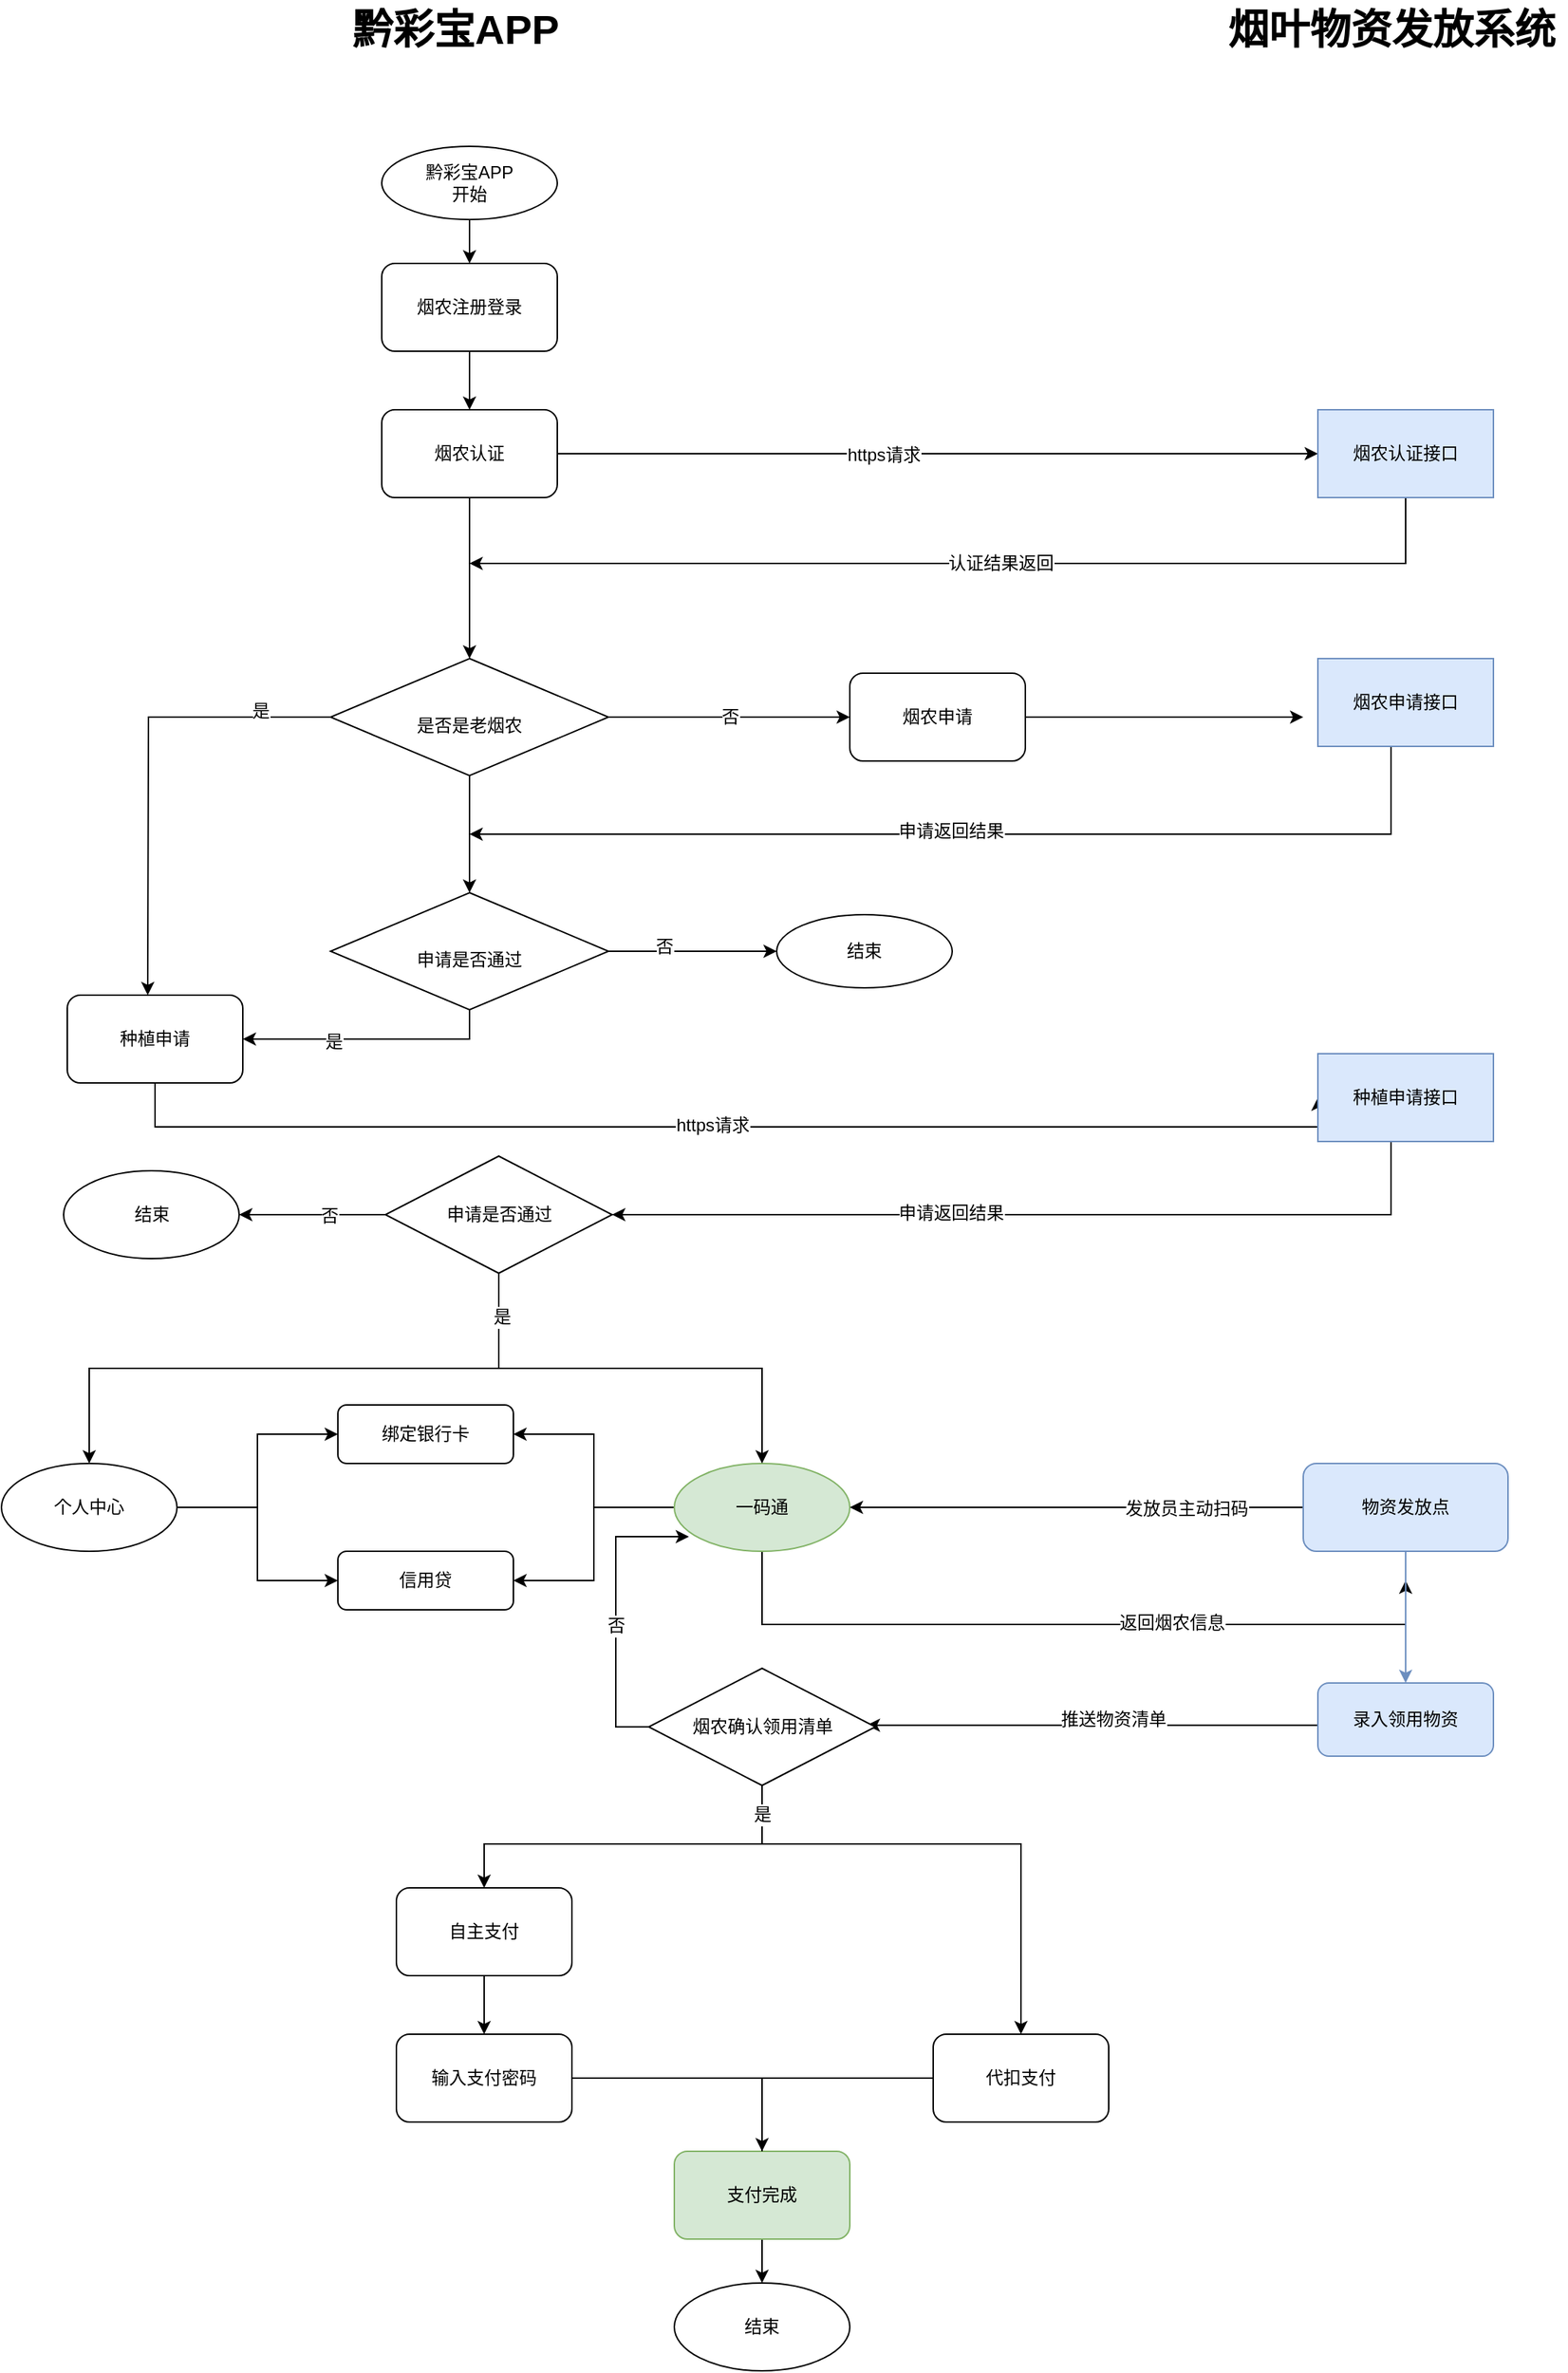 <mxfile version="15.8.2" type="github">
  <diagram id="MXhL_ZPksuKvxgmQYvZs" name="Page-1">
    <mxGraphModel dx="3454" dy="1889" grid="1" gridSize="10" guides="1" tooltips="1" connect="1" arrows="1" fold="1" page="1" pageScale="1" pageWidth="400" pageHeight="1700" math="0" shadow="0">
      <root>
        <mxCell id="0" />
        <mxCell id="1" parent="0" />
        <mxCell id="VtNJsF8LmNqBL-XvD5dC-116" style="edgeStyle=orthogonalEdgeStyle;rounded=0;orthogonalLoop=1;jettySize=auto;html=1;exitX=0.5;exitY=1;exitDx=0;exitDy=0;entryX=0.5;entryY=0;entryDx=0;entryDy=0;fontSize=12;" edge="1" parent="1" source="VtNJsF8LmNqBL-XvD5dC-1" target="VtNJsF8LmNqBL-XvD5dC-22">
          <mxGeometry relative="1" as="geometry" />
        </mxCell>
        <mxCell id="VtNJsF8LmNqBL-XvD5dC-1" value="烟农注册登录" style="rounded=1;whiteSpace=wrap;html=1;" vertex="1" parent="1">
          <mxGeometry x="330" y="200" width="120" height="60" as="geometry" />
        </mxCell>
        <mxCell id="VtNJsF8LmNqBL-XvD5dC-147" style="edgeStyle=orthogonalEdgeStyle;rounded=0;orthogonalLoop=1;jettySize=auto;html=1;fontSize=12;entryX=0;entryY=0.5;entryDx=0;entryDy=0;" edge="1" parent="1" source="VtNJsF8LmNqBL-XvD5dC-3" target="VtNJsF8LmNqBL-XvD5dC-143">
          <mxGeometry relative="1" as="geometry">
            <mxPoint x="175" y="800" as="targetPoint" />
            <Array as="points">
              <mxPoint x="175" y="790" />
              <mxPoint x="970" y="790" />
            </Array>
          </mxGeometry>
        </mxCell>
        <mxCell id="VtNJsF8LmNqBL-XvD5dC-148" value="https请求" style="edgeLabel;html=1;align=center;verticalAlign=middle;resizable=0;points=[];fontSize=12;" vertex="1" connectable="0" parent="VtNJsF8LmNqBL-XvD5dC-147">
          <mxGeometry x="-0.027" y="1" relative="1" as="geometry">
            <mxPoint as="offset" />
          </mxGeometry>
        </mxCell>
        <mxCell id="VtNJsF8LmNqBL-XvD5dC-3" value="种植申请" style="rounded=1;whiteSpace=wrap;html=1;" vertex="1" parent="1">
          <mxGeometry x="115" y="700" width="120" height="60" as="geometry" />
        </mxCell>
        <mxCell id="VtNJsF8LmNqBL-XvD5dC-99" style="edgeStyle=orthogonalEdgeStyle;rounded=0;orthogonalLoop=1;jettySize=auto;html=1;exitX=0.5;exitY=1;exitDx=0;exitDy=0;fontSize=12;" edge="1" parent="1" source="VtNJsF8LmNqBL-XvD5dC-22" target="VtNJsF8LmNqBL-XvD5dC-94">
          <mxGeometry relative="1" as="geometry" />
        </mxCell>
        <mxCell id="VtNJsF8LmNqBL-XvD5dC-120" style="edgeStyle=orthogonalEdgeStyle;rounded=0;orthogonalLoop=1;jettySize=auto;html=1;fontSize=12;" edge="1" parent="1" source="VtNJsF8LmNqBL-XvD5dC-22" target="VtNJsF8LmNqBL-XvD5dC-121">
          <mxGeometry relative="1" as="geometry">
            <mxPoint x="910" y="330" as="targetPoint" />
          </mxGeometry>
        </mxCell>
        <mxCell id="VtNJsF8LmNqBL-XvD5dC-122" value="https请求" style="edgeLabel;html=1;align=center;verticalAlign=middle;resizable=0;points=[];fontSize=12;" vertex="1" connectable="0" parent="VtNJsF8LmNqBL-XvD5dC-120">
          <mxGeometry x="-0.142" y="-1" relative="1" as="geometry">
            <mxPoint as="offset" />
          </mxGeometry>
        </mxCell>
        <mxCell id="VtNJsF8LmNqBL-XvD5dC-22" value="烟农认证" style="rounded=1;whiteSpace=wrap;html=1;align=center;" vertex="1" parent="1">
          <mxGeometry x="330" y="300" width="120" height="60" as="geometry" />
        </mxCell>
        <mxCell id="VtNJsF8LmNqBL-XvD5dC-166" style="edgeStyle=orthogonalEdgeStyle;rounded=0;orthogonalLoop=1;jettySize=auto;html=1;fontSize=12;" edge="1" parent="1" source="VtNJsF8LmNqBL-XvD5dC-31">
          <mxGeometry relative="1" as="geometry">
            <mxPoint x="1030" y="1100" as="targetPoint" />
            <Array as="points">
              <mxPoint x="590" y="1130" />
              <mxPoint x="1030" y="1130" />
            </Array>
          </mxGeometry>
        </mxCell>
        <mxCell id="VtNJsF8LmNqBL-XvD5dC-167" value="返回烟农信息" style="edgeLabel;html=1;align=center;verticalAlign=middle;resizable=0;points=[];fontSize=12;" vertex="1" connectable="0" parent="VtNJsF8LmNqBL-XvD5dC-166">
          <mxGeometry x="0.268" y="1" relative="1" as="geometry">
            <mxPoint as="offset" />
          </mxGeometry>
        </mxCell>
        <mxCell id="VtNJsF8LmNqBL-XvD5dC-172" style="edgeStyle=orthogonalEdgeStyle;rounded=0;orthogonalLoop=1;jettySize=auto;html=1;exitX=0;exitY=0.5;exitDx=0;exitDy=0;fontSize=12;" edge="1" parent="1" source="VtNJsF8LmNqBL-XvD5dC-31" target="VtNJsF8LmNqBL-XvD5dC-35">
          <mxGeometry relative="1" as="geometry" />
        </mxCell>
        <mxCell id="VtNJsF8LmNqBL-XvD5dC-173" style="edgeStyle=orthogonalEdgeStyle;rounded=0;orthogonalLoop=1;jettySize=auto;html=1;exitX=0;exitY=0.5;exitDx=0;exitDy=0;fontSize=12;" edge="1" parent="1" source="VtNJsF8LmNqBL-XvD5dC-31" target="VtNJsF8LmNqBL-XvD5dC-33">
          <mxGeometry relative="1" as="geometry" />
        </mxCell>
        <mxCell id="VtNJsF8LmNqBL-XvD5dC-31" value="一码通" style="ellipse;whiteSpace=wrap;html=1;rounded=1;fillColor=#d5e8d4;strokeColor=#82b366;" vertex="1" parent="1">
          <mxGeometry x="530" y="1020" width="120" height="60" as="geometry" />
        </mxCell>
        <mxCell id="VtNJsF8LmNqBL-XvD5dC-33" value="信用贷" style="whiteSpace=wrap;html=1;rounded=1;" vertex="1" parent="1">
          <mxGeometry x="300" y="1080" width="120" height="40" as="geometry" />
        </mxCell>
        <mxCell id="VtNJsF8LmNqBL-XvD5dC-35" value="绑定银行卡" style="whiteSpace=wrap;html=1;rounded=1;" vertex="1" parent="1">
          <mxGeometry x="300" y="980" width="120" height="40" as="geometry" />
        </mxCell>
        <mxCell id="VtNJsF8LmNqBL-XvD5dC-174" style="edgeStyle=orthogonalEdgeStyle;rounded=0;orthogonalLoop=1;jettySize=auto;html=1;exitX=1;exitY=0.5;exitDx=0;exitDy=0;fontSize=12;" edge="1" parent="1" source="VtNJsF8LmNqBL-XvD5dC-40" target="VtNJsF8LmNqBL-XvD5dC-35">
          <mxGeometry relative="1" as="geometry" />
        </mxCell>
        <mxCell id="VtNJsF8LmNqBL-XvD5dC-175" style="edgeStyle=orthogonalEdgeStyle;rounded=0;orthogonalLoop=1;jettySize=auto;html=1;exitX=1;exitY=0.5;exitDx=0;exitDy=0;fontSize=12;" edge="1" parent="1" source="VtNJsF8LmNqBL-XvD5dC-40" target="VtNJsF8LmNqBL-XvD5dC-33">
          <mxGeometry relative="1" as="geometry" />
        </mxCell>
        <mxCell id="VtNJsF8LmNqBL-XvD5dC-40" value="个人中心" style="ellipse;whiteSpace=wrap;html=1;rounded=1;" vertex="1" parent="1">
          <mxGeometry x="70" y="1020" width="120" height="60" as="geometry" />
        </mxCell>
        <mxCell id="VtNJsF8LmNqBL-XvD5dC-164" style="edgeStyle=orthogonalEdgeStyle;rounded=0;orthogonalLoop=1;jettySize=auto;html=1;entryX=1;entryY=0.5;entryDx=0;entryDy=0;fontSize=12;" edge="1" parent="1" source="VtNJsF8LmNqBL-XvD5dC-49" target="VtNJsF8LmNqBL-XvD5dC-31">
          <mxGeometry relative="1" as="geometry" />
        </mxCell>
        <mxCell id="VtNJsF8LmNqBL-XvD5dC-165" value="发放员主动扫码" style="edgeLabel;html=1;align=center;verticalAlign=middle;resizable=0;points=[];fontSize=12;" vertex="1" connectable="0" parent="VtNJsF8LmNqBL-XvD5dC-164">
          <mxGeometry x="-0.485" y="1" relative="1" as="geometry">
            <mxPoint as="offset" />
          </mxGeometry>
        </mxCell>
        <mxCell id="VtNJsF8LmNqBL-XvD5dC-168" style="edgeStyle=orthogonalEdgeStyle;rounded=0;orthogonalLoop=1;jettySize=auto;html=1;entryX=0.5;entryY=0;entryDx=0;entryDy=0;fontSize=12;fillColor=#dae8fc;strokeColor=#6c8ebf;" edge="1" parent="1" source="VtNJsF8LmNqBL-XvD5dC-49" target="VtNJsF8LmNqBL-XvD5dC-52">
          <mxGeometry relative="1" as="geometry" />
        </mxCell>
        <mxCell id="VtNJsF8LmNqBL-XvD5dC-49" value="物资发放点" style="rounded=1;whiteSpace=wrap;html=1;fillColor=#dae8fc;strokeColor=#6c8ebf;" vertex="1" parent="1">
          <mxGeometry x="960" y="1020" width="140" height="60" as="geometry" />
        </mxCell>
        <mxCell id="VtNJsF8LmNqBL-XvD5dC-169" style="edgeStyle=orthogonalEdgeStyle;rounded=0;orthogonalLoop=1;jettySize=auto;html=1;entryX=0.962;entryY=0.486;entryDx=0;entryDy=0;fontSize=12;entryPerimeter=0;" edge="1" parent="1" target="VtNJsF8LmNqBL-XvD5dC-171">
          <mxGeometry relative="1" as="geometry">
            <mxPoint x="970" y="1180" as="sourcePoint" />
            <mxPoint x="667.5" y="1245" as="targetPoint" />
            <Array as="points">
              <mxPoint x="1030" y="1180" />
              <mxPoint x="1030" y="1199" />
            </Array>
          </mxGeometry>
        </mxCell>
        <mxCell id="VtNJsF8LmNqBL-XvD5dC-170" value="推送物资清单" style="edgeLabel;html=1;align=center;verticalAlign=middle;resizable=0;points=[];fontSize=12;" vertex="1" connectable="0" parent="VtNJsF8LmNqBL-XvD5dC-169">
          <mxGeometry x="-0.516" y="2" relative="1" as="geometry">
            <mxPoint x="-171" y="-6" as="offset" />
          </mxGeometry>
        </mxCell>
        <mxCell id="VtNJsF8LmNqBL-XvD5dC-52" value="录入领用物资" style="whiteSpace=wrap;html=1;rounded=1;fillColor=#dae8fc;strokeColor=#6c8ebf;" vertex="1" parent="1">
          <mxGeometry x="970" y="1170" width="120" height="50" as="geometry" />
        </mxCell>
        <mxCell id="VtNJsF8LmNqBL-XvD5dC-69" value="" style="edgeStyle=orthogonalEdgeStyle;rounded=0;orthogonalLoop=1;jettySize=auto;html=1;" edge="1" parent="1" source="VtNJsF8LmNqBL-XvD5dC-62" target="VtNJsF8LmNqBL-XvD5dC-68">
          <mxGeometry relative="1" as="geometry" />
        </mxCell>
        <mxCell id="VtNJsF8LmNqBL-XvD5dC-62" value="自主支付" style="whiteSpace=wrap;html=1;rounded=1;" vertex="1" parent="1">
          <mxGeometry x="340" y="1310" width="120" height="60" as="geometry" />
        </mxCell>
        <mxCell id="VtNJsF8LmNqBL-XvD5dC-188" style="edgeStyle=orthogonalEdgeStyle;rounded=0;orthogonalLoop=1;jettySize=auto;html=1;fontSize=12;startArrow=none;" edge="1" parent="1" source="VtNJsF8LmNqBL-XvD5dC-66" target="VtNJsF8LmNqBL-XvD5dC-192">
          <mxGeometry relative="1" as="geometry">
            <mxPoint x="590" y="1600" as="targetPoint" />
          </mxGeometry>
        </mxCell>
        <mxCell id="VtNJsF8LmNqBL-XvD5dC-64" value="代扣支付" style="whiteSpace=wrap;html=1;rounded=1;" vertex="1" parent="1">
          <mxGeometry x="707" y="1410" width="120" height="60" as="geometry" />
        </mxCell>
        <mxCell id="VtNJsF8LmNqBL-XvD5dC-70" style="edgeStyle=orthogonalEdgeStyle;rounded=0;orthogonalLoop=1;jettySize=auto;html=1;exitX=1;exitY=0.5;exitDx=0;exitDy=0;" edge="1" parent="1" source="VtNJsF8LmNqBL-XvD5dC-68" target="VtNJsF8LmNqBL-XvD5dC-66">
          <mxGeometry relative="1" as="geometry" />
        </mxCell>
        <mxCell id="VtNJsF8LmNqBL-XvD5dC-68" value="输入支付密码" style="whiteSpace=wrap;html=1;rounded=1;" vertex="1" parent="1">
          <mxGeometry x="340" y="1410" width="120" height="60" as="geometry" />
        </mxCell>
        <mxCell id="VtNJsF8LmNqBL-XvD5dC-87" value="黔彩宝APP" style="text;html=1;resizable=0;autosize=1;align=center;verticalAlign=middle;points=[];fillColor=none;strokeColor=none;rounded=0;fontStyle=1;fontSize=28;" vertex="1" parent="1">
          <mxGeometry x="300" y="20" width="160" height="40" as="geometry" />
        </mxCell>
        <mxCell id="VtNJsF8LmNqBL-XvD5dC-134" style="edgeStyle=orthogonalEdgeStyle;rounded=0;orthogonalLoop=1;jettySize=auto;html=1;entryX=0.5;entryY=0;entryDx=0;entryDy=0;fontSize=12;" edge="1" parent="1" source="VtNJsF8LmNqBL-XvD5dC-94" target="VtNJsF8LmNqBL-XvD5dC-133">
          <mxGeometry relative="1" as="geometry" />
        </mxCell>
        <mxCell id="VtNJsF8LmNqBL-XvD5dC-135" style="edgeStyle=orthogonalEdgeStyle;rounded=0;orthogonalLoop=1;jettySize=auto;html=1;fontSize=12;" edge="1" parent="1" source="VtNJsF8LmNqBL-XvD5dC-94">
          <mxGeometry relative="1" as="geometry">
            <mxPoint x="170" y="700" as="targetPoint" />
          </mxGeometry>
        </mxCell>
        <mxCell id="VtNJsF8LmNqBL-XvD5dC-136" value="是" style="edgeLabel;html=1;align=center;verticalAlign=middle;resizable=0;points=[];fontSize=12;" vertex="1" connectable="0" parent="VtNJsF8LmNqBL-XvD5dC-135">
          <mxGeometry x="-0.695" y="-4" relative="1" as="geometry">
            <mxPoint as="offset" />
          </mxGeometry>
        </mxCell>
        <mxCell id="VtNJsF8LmNqBL-XvD5dC-94" value="&lt;font style=&quot;font-size: 12px&quot;&gt;是否是老烟农&lt;/font&gt;" style="rhombus;whiteSpace=wrap;html=1;fontSize=28;align=center;" vertex="1" parent="1">
          <mxGeometry x="295" y="470" width="190" height="80" as="geometry" />
        </mxCell>
        <mxCell id="VtNJsF8LmNqBL-XvD5dC-126" style="edgeStyle=orthogonalEdgeStyle;rounded=0;orthogonalLoop=1;jettySize=auto;html=1;fontSize=12;" edge="1" parent="1" source="VtNJsF8LmNqBL-XvD5dC-104">
          <mxGeometry relative="1" as="geometry">
            <mxPoint x="960" y="510" as="targetPoint" />
          </mxGeometry>
        </mxCell>
        <mxCell id="VtNJsF8LmNqBL-XvD5dC-104" value="烟农申请" style="rounded=1;whiteSpace=wrap;html=1;fontSize=12;align=center;" vertex="1" parent="1">
          <mxGeometry x="650" y="480" width="120" height="60" as="geometry" />
        </mxCell>
        <mxCell id="VtNJsF8LmNqBL-XvD5dC-112" value="" style="endArrow=classic;html=1;rounded=0;fontSize=12;" edge="1" parent="1" source="VtNJsF8LmNqBL-XvD5dC-94" target="VtNJsF8LmNqBL-XvD5dC-104">
          <mxGeometry relative="1" as="geometry">
            <mxPoint x="410" y="570" as="sourcePoint" />
            <mxPoint x="510" y="570" as="targetPoint" />
          </mxGeometry>
        </mxCell>
        <mxCell id="VtNJsF8LmNqBL-XvD5dC-113" value="否" style="edgeLabel;resizable=0;html=1;align=center;verticalAlign=middle;fontSize=12;" connectable="0" vertex="1" parent="VtNJsF8LmNqBL-XvD5dC-112">
          <mxGeometry relative="1" as="geometry" />
        </mxCell>
        <mxCell id="VtNJsF8LmNqBL-XvD5dC-119" value="烟叶物资发放系统" style="text;html=1;resizable=0;autosize=1;align=center;verticalAlign=middle;points=[];fillColor=none;strokeColor=none;rounded=0;fontStyle=1;fontSize=28;" vertex="1" parent="1">
          <mxGeometry x="900" y="20" width="240" height="40" as="geometry" />
        </mxCell>
        <mxCell id="VtNJsF8LmNqBL-XvD5dC-124" style="edgeStyle=orthogonalEdgeStyle;rounded=0;orthogonalLoop=1;jettySize=auto;html=1;fontSize=12;" edge="1" parent="1" source="VtNJsF8LmNqBL-XvD5dC-121">
          <mxGeometry relative="1" as="geometry">
            <mxPoint x="390" y="405" as="targetPoint" />
            <Array as="points">
              <mxPoint x="950" y="405" />
              <mxPoint x="910" y="405" />
            </Array>
          </mxGeometry>
        </mxCell>
        <mxCell id="VtNJsF8LmNqBL-XvD5dC-125" value="认证结果返回" style="edgeLabel;html=1;align=center;verticalAlign=middle;resizable=0;points=[];fontSize=12;" vertex="1" connectable="0" parent="VtNJsF8LmNqBL-XvD5dC-124">
          <mxGeometry x="-0.06" relative="1" as="geometry">
            <mxPoint as="offset" />
          </mxGeometry>
        </mxCell>
        <mxCell id="VtNJsF8LmNqBL-XvD5dC-121" value="烟农认证接口" style="rounded=0;whiteSpace=wrap;html=1;fontSize=12;align=center;fillColor=#dae8fc;strokeColor=#6c8ebf;" vertex="1" parent="1">
          <mxGeometry x="970" y="300" width="120" height="60" as="geometry" />
        </mxCell>
        <mxCell id="VtNJsF8LmNqBL-XvD5dC-128" style="edgeStyle=orthogonalEdgeStyle;rounded=0;orthogonalLoop=1;jettySize=auto;html=1;fontSize=12;" edge="1" parent="1" source="VtNJsF8LmNqBL-XvD5dC-127">
          <mxGeometry relative="1" as="geometry">
            <mxPoint x="390" y="590" as="targetPoint" />
            <Array as="points">
              <mxPoint x="1020" y="590" />
            </Array>
          </mxGeometry>
        </mxCell>
        <mxCell id="VtNJsF8LmNqBL-XvD5dC-129" value="申请返回结果" style="edgeLabel;html=1;align=center;verticalAlign=middle;resizable=0;points=[];fontSize=12;" vertex="1" connectable="0" parent="VtNJsF8LmNqBL-XvD5dC-128">
          <mxGeometry x="0.048" y="-2" relative="1" as="geometry">
            <mxPoint as="offset" />
          </mxGeometry>
        </mxCell>
        <mxCell id="VtNJsF8LmNqBL-XvD5dC-127" value="烟农申请接口" style="rounded=0;whiteSpace=wrap;html=1;fontSize=12;align=center;fillColor=#dae8fc;strokeColor=#6c8ebf;" vertex="1" parent="1">
          <mxGeometry x="970" y="470" width="120" height="60" as="geometry" />
        </mxCell>
        <mxCell id="VtNJsF8LmNqBL-XvD5dC-131" style="edgeStyle=orthogonalEdgeStyle;rounded=0;orthogonalLoop=1;jettySize=auto;html=1;entryX=0.5;entryY=0;entryDx=0;entryDy=0;fontSize=12;" edge="1" parent="1" source="VtNJsF8LmNqBL-XvD5dC-130" target="VtNJsF8LmNqBL-XvD5dC-1">
          <mxGeometry relative="1" as="geometry" />
        </mxCell>
        <mxCell id="VtNJsF8LmNqBL-XvD5dC-130" value="黔彩宝APP&lt;br&gt;开始" style="ellipse;whiteSpace=wrap;html=1;fontSize=12;align=center;" vertex="1" parent="1">
          <mxGeometry x="330" y="120" width="120" height="50" as="geometry" />
        </mxCell>
        <mxCell id="VtNJsF8LmNqBL-XvD5dC-137" style="edgeStyle=orthogonalEdgeStyle;rounded=0;orthogonalLoop=1;jettySize=auto;html=1;entryX=1;entryY=0.5;entryDx=0;entryDy=0;fontSize=12;exitX=0.5;exitY=1;exitDx=0;exitDy=0;" edge="1" parent="1" source="VtNJsF8LmNqBL-XvD5dC-133" target="VtNJsF8LmNqBL-XvD5dC-3">
          <mxGeometry relative="1" as="geometry">
            <Array as="points">
              <mxPoint x="390" y="730" />
            </Array>
          </mxGeometry>
        </mxCell>
        <mxCell id="VtNJsF8LmNqBL-XvD5dC-138" value="是" style="edgeLabel;html=1;align=center;verticalAlign=middle;resizable=0;points=[];fontSize=12;" vertex="1" connectable="0" parent="VtNJsF8LmNqBL-XvD5dC-137">
          <mxGeometry x="0.291" y="2" relative="1" as="geometry">
            <mxPoint as="offset" />
          </mxGeometry>
        </mxCell>
        <mxCell id="VtNJsF8LmNqBL-XvD5dC-140" value="" style="edgeStyle=orthogonalEdgeStyle;rounded=0;orthogonalLoop=1;jettySize=auto;html=1;fontSize=12;" edge="1" parent="1" source="VtNJsF8LmNqBL-XvD5dC-133">
          <mxGeometry relative="1" as="geometry">
            <mxPoint x="600" y="670" as="targetPoint" />
          </mxGeometry>
        </mxCell>
        <mxCell id="VtNJsF8LmNqBL-XvD5dC-142" value="否" style="edgeLabel;html=1;align=center;verticalAlign=middle;resizable=0;points=[];fontSize=12;" vertex="1" connectable="0" parent="VtNJsF8LmNqBL-XvD5dC-140">
          <mxGeometry x="-0.339" y="3" relative="1" as="geometry">
            <mxPoint as="offset" />
          </mxGeometry>
        </mxCell>
        <mxCell id="VtNJsF8LmNqBL-XvD5dC-133" value="&lt;span style=&quot;font-size: 12px&quot;&gt;申请是否通过&lt;/span&gt;" style="rhombus;whiteSpace=wrap;html=1;fontSize=28;align=center;" vertex="1" parent="1">
          <mxGeometry x="295" y="630" width="190" height="80" as="geometry" />
        </mxCell>
        <mxCell id="VtNJsF8LmNqBL-XvD5dC-141" value="结束" style="ellipse;whiteSpace=wrap;html=1;fontSize=12;align=center;" vertex="1" parent="1">
          <mxGeometry x="600" y="645" width="120" height="50" as="geometry" />
        </mxCell>
        <mxCell id="VtNJsF8LmNqBL-XvD5dC-151" value="" style="edgeStyle=orthogonalEdgeStyle;rounded=0;orthogonalLoop=1;jettySize=auto;html=1;fontSize=12;" edge="1" parent="1" source="VtNJsF8LmNqBL-XvD5dC-143" target="VtNJsF8LmNqBL-XvD5dC-150">
          <mxGeometry relative="1" as="geometry">
            <Array as="points">
              <mxPoint x="1020" y="850" />
            </Array>
          </mxGeometry>
        </mxCell>
        <mxCell id="VtNJsF8LmNqBL-XvD5dC-152" value="申请返回结果" style="edgeLabel;html=1;align=center;verticalAlign=middle;resizable=0;points=[];fontSize=12;" vertex="1" connectable="0" parent="VtNJsF8LmNqBL-XvD5dC-151">
          <mxGeometry x="0.205" y="-1" relative="1" as="geometry">
            <mxPoint as="offset" />
          </mxGeometry>
        </mxCell>
        <mxCell id="VtNJsF8LmNqBL-XvD5dC-143" value="种植申请接口" style="rounded=0;whiteSpace=wrap;html=1;fontSize=12;align=center;fillColor=#dae8fc;strokeColor=#6c8ebf;" vertex="1" parent="1">
          <mxGeometry x="970" y="740" width="120" height="60" as="geometry" />
        </mxCell>
        <mxCell id="VtNJsF8LmNqBL-XvD5dC-156" value="" style="edgeStyle=orthogonalEdgeStyle;rounded=0;orthogonalLoop=1;jettySize=auto;html=1;fontSize=12;" edge="1" parent="1" source="VtNJsF8LmNqBL-XvD5dC-150" target="VtNJsF8LmNqBL-XvD5dC-155">
          <mxGeometry relative="1" as="geometry" />
        </mxCell>
        <mxCell id="VtNJsF8LmNqBL-XvD5dC-157" value="否" style="edgeLabel;html=1;align=center;verticalAlign=middle;resizable=0;points=[];fontSize=12;" vertex="1" connectable="0" parent="VtNJsF8LmNqBL-XvD5dC-156">
          <mxGeometry x="-0.232" y="1" relative="1" as="geometry">
            <mxPoint as="offset" />
          </mxGeometry>
        </mxCell>
        <mxCell id="VtNJsF8LmNqBL-XvD5dC-161" style="edgeStyle=orthogonalEdgeStyle;rounded=0;orthogonalLoop=1;jettySize=auto;html=1;exitX=0.5;exitY=1;exitDx=0;exitDy=0;fontSize=12;" edge="1" parent="1" source="VtNJsF8LmNqBL-XvD5dC-150" target="VtNJsF8LmNqBL-XvD5dC-40">
          <mxGeometry relative="1" as="geometry" />
        </mxCell>
        <mxCell id="VtNJsF8LmNqBL-XvD5dC-162" style="edgeStyle=orthogonalEdgeStyle;rounded=0;orthogonalLoop=1;jettySize=auto;html=1;exitX=0.5;exitY=1;exitDx=0;exitDy=0;entryX=0.5;entryY=0;entryDx=0;entryDy=0;fontSize=12;" edge="1" parent="1" source="VtNJsF8LmNqBL-XvD5dC-150" target="VtNJsF8LmNqBL-XvD5dC-31">
          <mxGeometry relative="1" as="geometry" />
        </mxCell>
        <mxCell id="VtNJsF8LmNqBL-XvD5dC-163" value="是" style="edgeLabel;html=1;align=center;verticalAlign=middle;resizable=0;points=[];fontSize=12;" vertex="1" connectable="0" parent="VtNJsF8LmNqBL-XvD5dC-162">
          <mxGeometry x="-0.81" y="2" relative="1" as="geometry">
            <mxPoint as="offset" />
          </mxGeometry>
        </mxCell>
        <mxCell id="VtNJsF8LmNqBL-XvD5dC-150" value="&lt;span&gt;申请是否通过&lt;/span&gt;" style="rhombus;whiteSpace=wrap;html=1;rounded=0;" vertex="1" parent="1">
          <mxGeometry x="332.5" y="810" width="155" height="80" as="geometry" />
        </mxCell>
        <mxCell id="VtNJsF8LmNqBL-XvD5dC-155" value="结束" style="ellipse;whiteSpace=wrap;html=1;rounded=0;" vertex="1" parent="1">
          <mxGeometry x="112.5" y="820" width="120" height="60" as="geometry" />
        </mxCell>
        <mxCell id="VtNJsF8LmNqBL-XvD5dC-184" value="否" style="edgeStyle=orthogonalEdgeStyle;rounded=0;orthogonalLoop=1;jettySize=auto;html=1;fontSize=12;" edge="1" parent="1" source="VtNJsF8LmNqBL-XvD5dC-171">
          <mxGeometry x="-0.086" relative="1" as="geometry">
            <mxPoint x="540" y="1070" as="targetPoint" />
            <Array as="points">
              <mxPoint x="490" y="1200" />
              <mxPoint x="490" y="1070" />
            </Array>
            <mxPoint y="1" as="offset" />
          </mxGeometry>
        </mxCell>
        <mxCell id="VtNJsF8LmNqBL-XvD5dC-185" style="edgeStyle=orthogonalEdgeStyle;rounded=0;orthogonalLoop=1;jettySize=auto;html=1;entryX=0.5;entryY=0;entryDx=0;entryDy=0;fontSize=12;" edge="1" parent="1" source="VtNJsF8LmNqBL-XvD5dC-171" target="VtNJsF8LmNqBL-XvD5dC-62">
          <mxGeometry relative="1" as="geometry">
            <Array as="points">
              <mxPoint x="590" y="1280" />
              <mxPoint x="400" y="1280" />
            </Array>
          </mxGeometry>
        </mxCell>
        <mxCell id="VtNJsF8LmNqBL-XvD5dC-190" style="edgeStyle=orthogonalEdgeStyle;rounded=0;orthogonalLoop=1;jettySize=auto;html=1;fontSize=12;" edge="1" parent="1" source="VtNJsF8LmNqBL-XvD5dC-171" target="VtNJsF8LmNqBL-XvD5dC-64">
          <mxGeometry relative="1" as="geometry">
            <Array as="points">
              <mxPoint x="590" y="1280" />
              <mxPoint x="767" y="1280" />
            </Array>
          </mxGeometry>
        </mxCell>
        <mxCell id="VtNJsF8LmNqBL-XvD5dC-191" value="是" style="edgeLabel;html=1;align=center;verticalAlign=middle;resizable=0;points=[];fontSize=12;" vertex="1" connectable="0" parent="VtNJsF8LmNqBL-XvD5dC-190">
          <mxGeometry x="-0.853" y="1" relative="1" as="geometry">
            <mxPoint x="-1" y="-6" as="offset" />
          </mxGeometry>
        </mxCell>
        <mxCell id="VtNJsF8LmNqBL-XvD5dC-171" value="烟农确认领用清单" style="rhombus;whiteSpace=wrap;html=1;rounded=0;" vertex="1" parent="1">
          <mxGeometry x="512.5" y="1160" width="155" height="80" as="geometry" />
        </mxCell>
        <mxCell id="VtNJsF8LmNqBL-XvD5dC-66" value="支付完成" style="whiteSpace=wrap;html=1;rounded=1;fillColor=#d5e8d4;strokeColor=#82b366;" vertex="1" parent="1">
          <mxGeometry x="530" y="1490" width="120" height="60" as="geometry" />
        </mxCell>
        <mxCell id="VtNJsF8LmNqBL-XvD5dC-189" value="" style="edgeStyle=orthogonalEdgeStyle;rounded=0;orthogonalLoop=1;jettySize=auto;html=1;fontSize=12;endArrow=none;" edge="1" parent="1" source="VtNJsF8LmNqBL-XvD5dC-64" target="VtNJsF8LmNqBL-XvD5dC-66">
          <mxGeometry relative="1" as="geometry">
            <mxPoint x="600" y="1600" as="targetPoint" />
            <mxPoint x="707" y="1510" as="sourcePoint" />
          </mxGeometry>
        </mxCell>
        <mxCell id="VtNJsF8LmNqBL-XvD5dC-192" value="结束" style="ellipse;whiteSpace=wrap;html=1;fontSize=12;align=center;" vertex="1" parent="1">
          <mxGeometry x="530" y="1580" width="120" height="60" as="geometry" />
        </mxCell>
      </root>
    </mxGraphModel>
  </diagram>
</mxfile>
